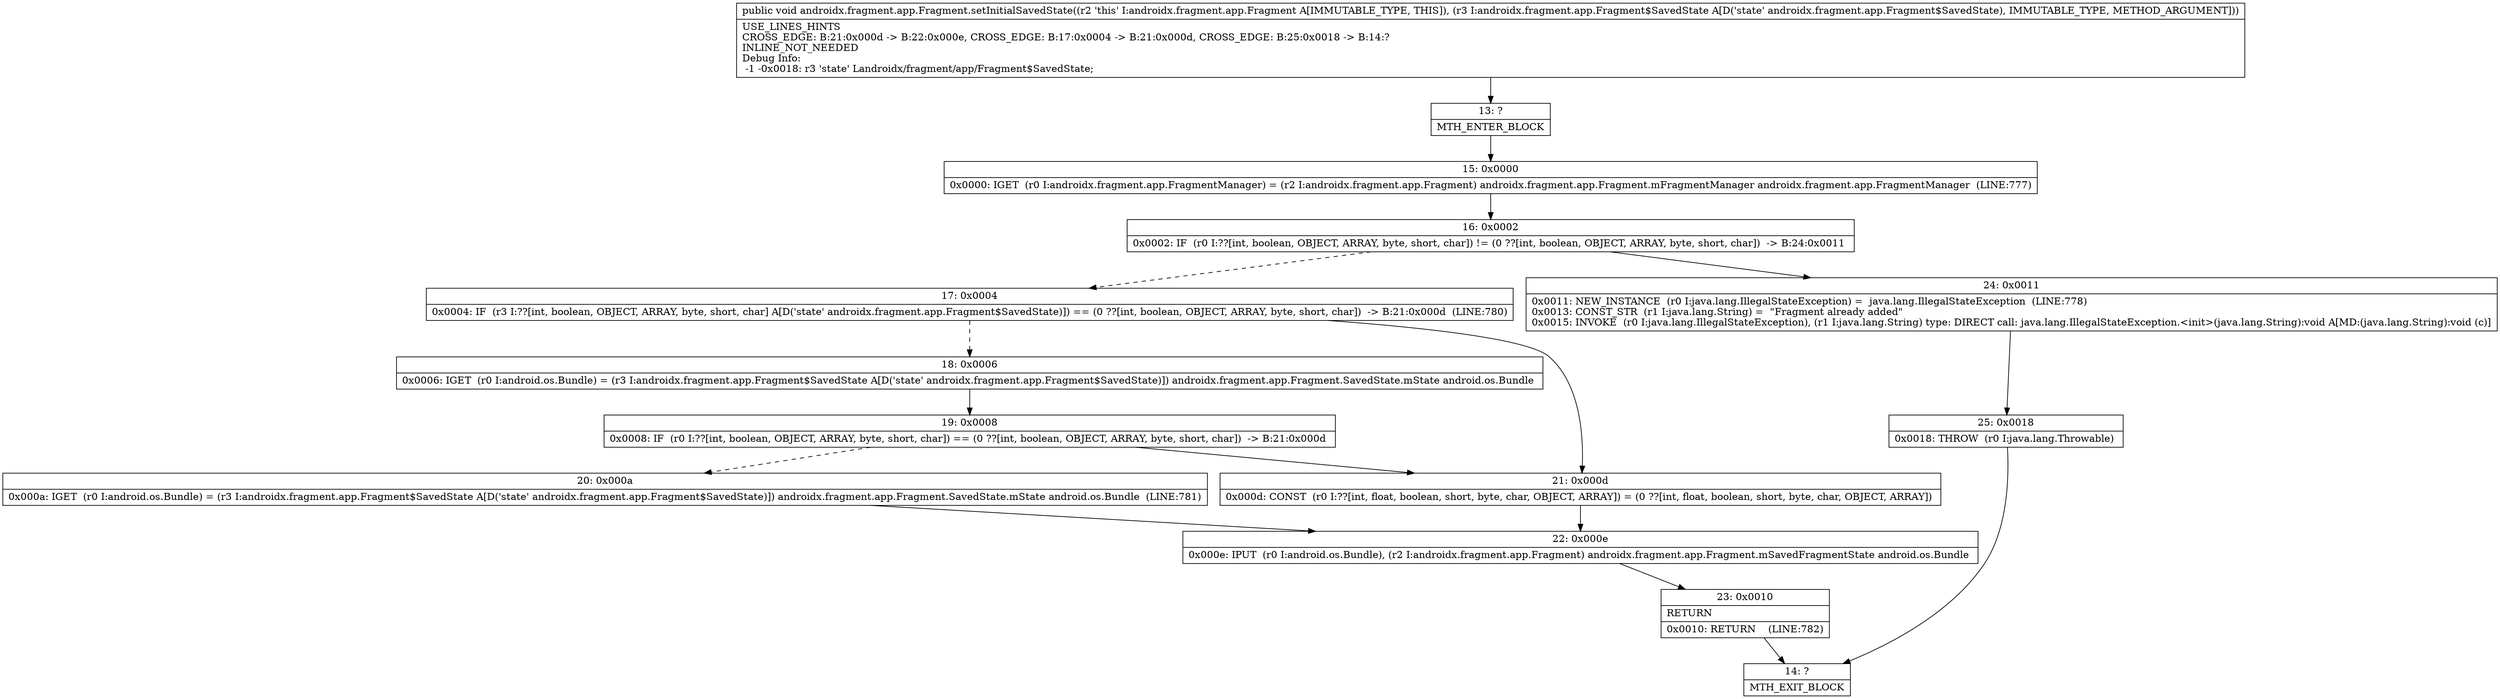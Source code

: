 digraph "CFG forandroidx.fragment.app.Fragment.setInitialSavedState(Landroidx\/fragment\/app\/Fragment$SavedState;)V" {
Node_13 [shape=record,label="{13\:\ ?|MTH_ENTER_BLOCK\l}"];
Node_15 [shape=record,label="{15\:\ 0x0000|0x0000: IGET  (r0 I:androidx.fragment.app.FragmentManager) = (r2 I:androidx.fragment.app.Fragment) androidx.fragment.app.Fragment.mFragmentManager androidx.fragment.app.FragmentManager  (LINE:777)\l}"];
Node_16 [shape=record,label="{16\:\ 0x0002|0x0002: IF  (r0 I:??[int, boolean, OBJECT, ARRAY, byte, short, char]) != (0 ??[int, boolean, OBJECT, ARRAY, byte, short, char])  \-\> B:24:0x0011 \l}"];
Node_17 [shape=record,label="{17\:\ 0x0004|0x0004: IF  (r3 I:??[int, boolean, OBJECT, ARRAY, byte, short, char] A[D('state' androidx.fragment.app.Fragment$SavedState)]) == (0 ??[int, boolean, OBJECT, ARRAY, byte, short, char])  \-\> B:21:0x000d  (LINE:780)\l}"];
Node_18 [shape=record,label="{18\:\ 0x0006|0x0006: IGET  (r0 I:android.os.Bundle) = (r3 I:androidx.fragment.app.Fragment$SavedState A[D('state' androidx.fragment.app.Fragment$SavedState)]) androidx.fragment.app.Fragment.SavedState.mState android.os.Bundle \l}"];
Node_19 [shape=record,label="{19\:\ 0x0008|0x0008: IF  (r0 I:??[int, boolean, OBJECT, ARRAY, byte, short, char]) == (0 ??[int, boolean, OBJECT, ARRAY, byte, short, char])  \-\> B:21:0x000d \l}"];
Node_20 [shape=record,label="{20\:\ 0x000a|0x000a: IGET  (r0 I:android.os.Bundle) = (r3 I:androidx.fragment.app.Fragment$SavedState A[D('state' androidx.fragment.app.Fragment$SavedState)]) androidx.fragment.app.Fragment.SavedState.mState android.os.Bundle  (LINE:781)\l}"];
Node_22 [shape=record,label="{22\:\ 0x000e|0x000e: IPUT  (r0 I:android.os.Bundle), (r2 I:androidx.fragment.app.Fragment) androidx.fragment.app.Fragment.mSavedFragmentState android.os.Bundle \l}"];
Node_23 [shape=record,label="{23\:\ 0x0010|RETURN\l|0x0010: RETURN    (LINE:782)\l}"];
Node_14 [shape=record,label="{14\:\ ?|MTH_EXIT_BLOCK\l}"];
Node_21 [shape=record,label="{21\:\ 0x000d|0x000d: CONST  (r0 I:??[int, float, boolean, short, byte, char, OBJECT, ARRAY]) = (0 ??[int, float, boolean, short, byte, char, OBJECT, ARRAY]) \l}"];
Node_24 [shape=record,label="{24\:\ 0x0011|0x0011: NEW_INSTANCE  (r0 I:java.lang.IllegalStateException) =  java.lang.IllegalStateException  (LINE:778)\l0x0013: CONST_STR  (r1 I:java.lang.String) =  \"Fragment already added\" \l0x0015: INVOKE  (r0 I:java.lang.IllegalStateException), (r1 I:java.lang.String) type: DIRECT call: java.lang.IllegalStateException.\<init\>(java.lang.String):void A[MD:(java.lang.String):void (c)]\l}"];
Node_25 [shape=record,label="{25\:\ 0x0018|0x0018: THROW  (r0 I:java.lang.Throwable) \l}"];
MethodNode[shape=record,label="{public void androidx.fragment.app.Fragment.setInitialSavedState((r2 'this' I:androidx.fragment.app.Fragment A[IMMUTABLE_TYPE, THIS]), (r3 I:androidx.fragment.app.Fragment$SavedState A[D('state' androidx.fragment.app.Fragment$SavedState), IMMUTABLE_TYPE, METHOD_ARGUMENT]))  | USE_LINES_HINTS\lCROSS_EDGE: B:21:0x000d \-\> B:22:0x000e, CROSS_EDGE: B:17:0x0004 \-\> B:21:0x000d, CROSS_EDGE: B:25:0x0018 \-\> B:14:?\lINLINE_NOT_NEEDED\lDebug Info:\l  \-1 \-0x0018: r3 'state' Landroidx\/fragment\/app\/Fragment$SavedState;\l}"];
MethodNode -> Node_13;Node_13 -> Node_15;
Node_15 -> Node_16;
Node_16 -> Node_17[style=dashed];
Node_16 -> Node_24;
Node_17 -> Node_18[style=dashed];
Node_17 -> Node_21;
Node_18 -> Node_19;
Node_19 -> Node_20[style=dashed];
Node_19 -> Node_21;
Node_20 -> Node_22;
Node_22 -> Node_23;
Node_23 -> Node_14;
Node_21 -> Node_22;
Node_24 -> Node_25;
Node_25 -> Node_14;
}

